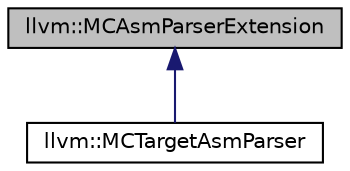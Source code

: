 digraph "llvm::MCAsmParserExtension"
{
 // LATEX_PDF_SIZE
  bgcolor="transparent";
  edge [fontname="Helvetica",fontsize="10",labelfontname="Helvetica",labelfontsize="10"];
  node [fontname="Helvetica",fontsize="10",shape="box"];
  Node1 [label="llvm::MCAsmParserExtension",height=0.2,width=0.4,color="black", fillcolor="grey75", style="filled", fontcolor="black",tooltip="Generic interface for extending the MCAsmParser, which is implemented by target and object file assem..."];
  Node1 -> Node2 [dir="back",color="midnightblue",fontsize="10",style="solid",fontname="Helvetica"];
  Node2 [label="llvm::MCTargetAsmParser",height=0.2,width=0.4,color="black",URL="$classllvm_1_1MCTargetAsmParser.html",tooltip="MCTargetAsmParser - Generic interface to target specific assembly parsers."];
}
